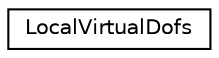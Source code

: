 digraph "Graphical Class Hierarchy"
{
 // LATEX_PDF_SIZE
  edge [fontname="Helvetica",fontsize="10",labelfontname="Helvetica",labelfontsize="10"];
  node [fontname="Helvetica",fontsize="10",shape=record];
  rankdir="LR";
  Node0 [label="LocalVirtualDofs",height=0.2,width=0.4,color="black", fillcolor="white", style="filled",URL="$classLocalVirtualDofs.html",tooltip=" "];
}
